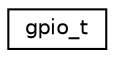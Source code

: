 digraph "Graphical Class Hierarchy"
{
 // LATEX_PDF_SIZE
  edge [fontname="Helvetica",fontsize="10",labelfontname="Helvetica",labelfontsize="10"];
  node [fontname="Helvetica",fontsize="10",shape=record];
  rankdir="LR";
  Node0 [label="gpio_t",height=0.2,width=0.4,color="black", fillcolor="white", style="filled",URL="$structgpio__t.html",tooltip=" "];
}
